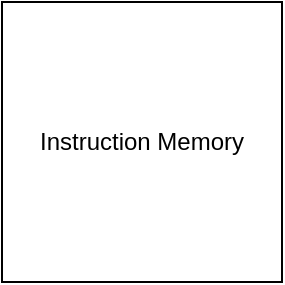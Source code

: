<mxfile version="15.5.2" type="github">
  <diagram id="Ua-j1nPOZZkzX2LIIaFo" name="Page-1">
    <mxGraphModel dx="585" dy="1332" grid="1" gridSize="10" guides="1" tooltips="1" connect="1" arrows="1" fold="1" page="1" pageScale="1" pageWidth="3600" pageHeight="2400" math="0" shadow="0">
      <root>
        <mxCell id="0" />
        <mxCell id="1" parent="0" />
        <mxCell id="Y53Zl_kb5Dj0smU17HCD-1" value="Instruction Memory" style="whiteSpace=wrap;html=1;aspect=fixed;" vertex="1" parent="1">
          <mxGeometry x="330" y="580" width="140" height="140" as="geometry" />
        </mxCell>
      </root>
    </mxGraphModel>
  </diagram>
</mxfile>
